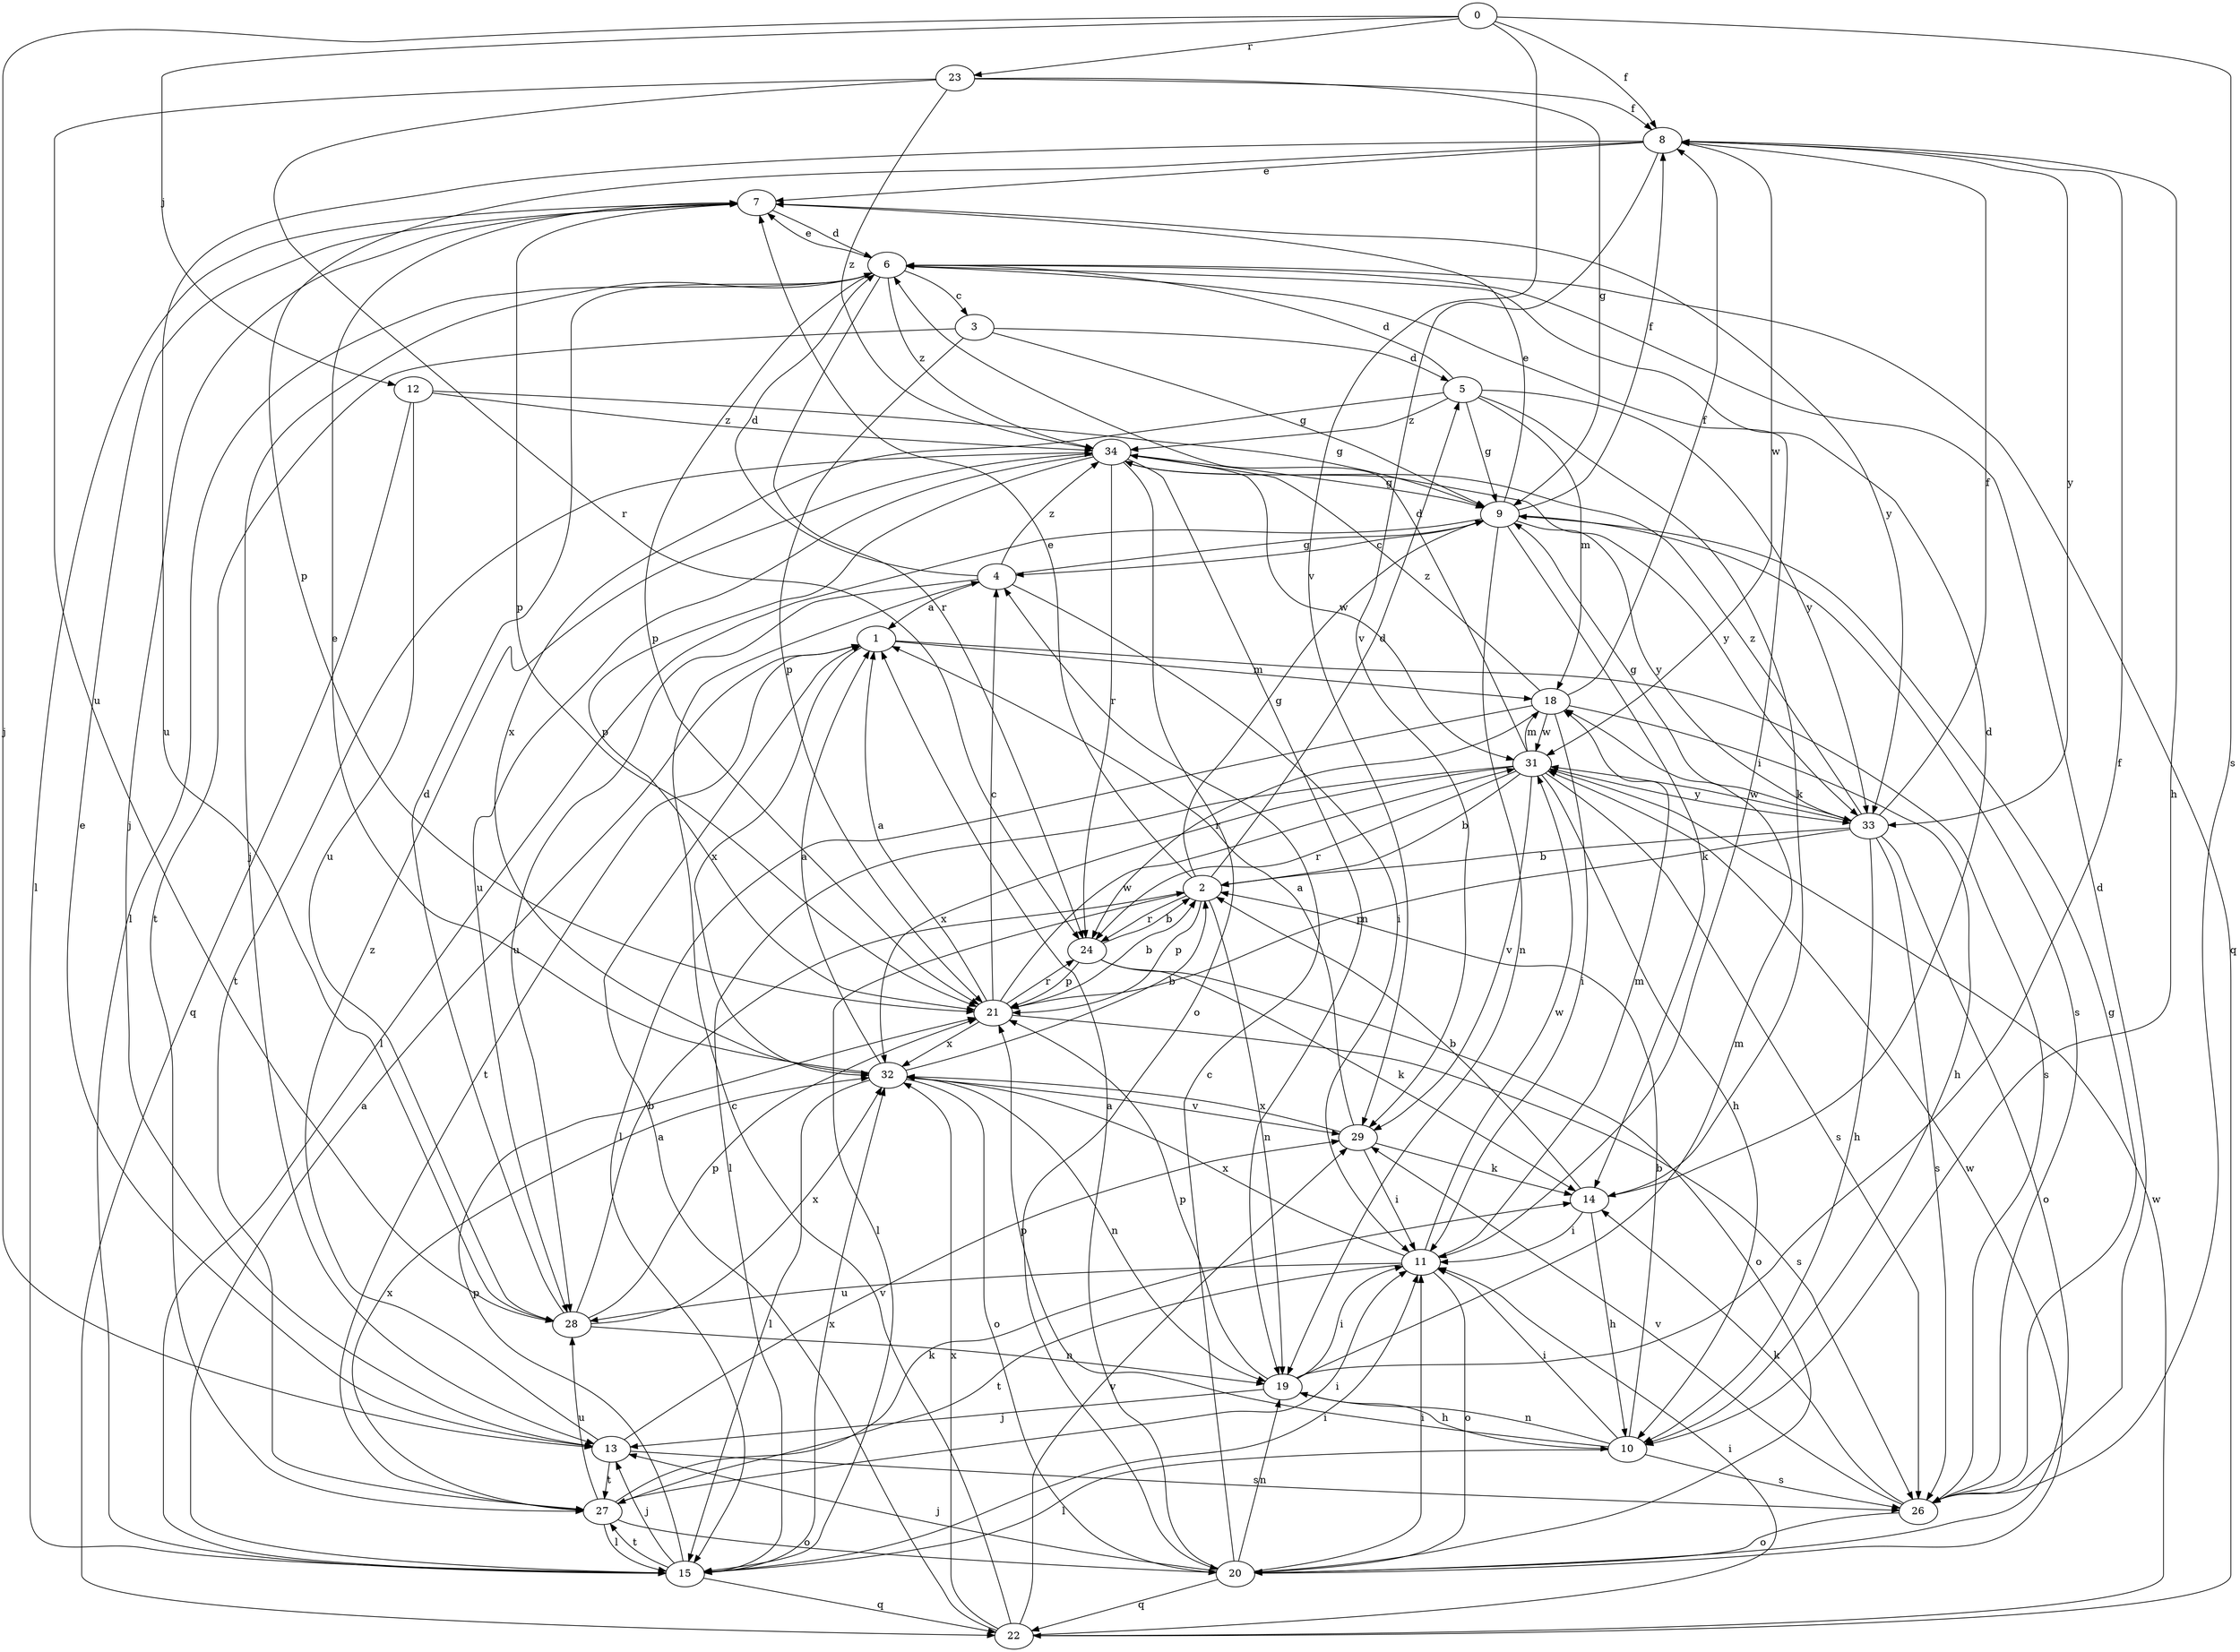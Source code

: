 strict digraph  {
0;
1;
2;
3;
4;
5;
6;
7;
8;
9;
10;
11;
12;
13;
14;
15;
18;
19;
20;
21;
22;
23;
24;
26;
27;
28;
29;
31;
32;
33;
34;
0 -> 8  [label=f];
0 -> 12  [label=j];
0 -> 13  [label=j];
0 -> 23  [label=r];
0 -> 26  [label=s];
0 -> 29  [label=v];
1 -> 18  [label=m];
1 -> 26  [label=s];
1 -> 27  [label=t];
1 -> 32  [label=x];
2 -> 5  [label=d];
2 -> 7  [label=e];
2 -> 9  [label=g];
2 -> 15  [label=l];
2 -> 19  [label=n];
2 -> 21  [label=p];
2 -> 24  [label=r];
3 -> 5  [label=d];
3 -> 9  [label=g];
3 -> 21  [label=p];
3 -> 27  [label=t];
4 -> 1  [label=a];
4 -> 6  [label=d];
4 -> 9  [label=g];
4 -> 11  [label=i];
4 -> 28  [label=u];
4 -> 34  [label=z];
5 -> 6  [label=d];
5 -> 9  [label=g];
5 -> 14  [label=k];
5 -> 18  [label=m];
5 -> 32  [label=x];
5 -> 33  [label=y];
5 -> 34  [label=z];
6 -> 3  [label=c];
6 -> 7  [label=e];
6 -> 11  [label=i];
6 -> 13  [label=j];
6 -> 15  [label=l];
6 -> 21  [label=p];
6 -> 22  [label=q];
6 -> 24  [label=r];
6 -> 34  [label=z];
7 -> 6  [label=d];
7 -> 13  [label=j];
7 -> 15  [label=l];
7 -> 21  [label=p];
7 -> 33  [label=y];
8 -> 7  [label=e];
8 -> 10  [label=h];
8 -> 21  [label=p];
8 -> 28  [label=u];
8 -> 29  [label=v];
8 -> 31  [label=w];
8 -> 33  [label=y];
9 -> 4  [label=c];
9 -> 7  [label=e];
9 -> 8  [label=f];
9 -> 14  [label=k];
9 -> 15  [label=l];
9 -> 19  [label=n];
9 -> 26  [label=s];
9 -> 33  [label=y];
10 -> 2  [label=b];
10 -> 11  [label=i];
10 -> 15  [label=l];
10 -> 19  [label=n];
10 -> 21  [label=p];
10 -> 26  [label=s];
11 -> 18  [label=m];
11 -> 20  [label=o];
11 -> 27  [label=t];
11 -> 28  [label=u];
11 -> 31  [label=w];
11 -> 32  [label=x];
12 -> 9  [label=g];
12 -> 22  [label=q];
12 -> 28  [label=u];
12 -> 34  [label=z];
13 -> 7  [label=e];
13 -> 26  [label=s];
13 -> 27  [label=t];
13 -> 29  [label=v];
13 -> 34  [label=z];
14 -> 2  [label=b];
14 -> 6  [label=d];
14 -> 10  [label=h];
14 -> 11  [label=i];
15 -> 1  [label=a];
15 -> 11  [label=i];
15 -> 13  [label=j];
15 -> 21  [label=p];
15 -> 22  [label=q];
15 -> 27  [label=t];
15 -> 32  [label=x];
18 -> 8  [label=f];
18 -> 10  [label=h];
18 -> 11  [label=i];
18 -> 15  [label=l];
18 -> 24  [label=r];
18 -> 31  [label=w];
18 -> 34  [label=z];
19 -> 8  [label=f];
19 -> 10  [label=h];
19 -> 11  [label=i];
19 -> 13  [label=j];
19 -> 18  [label=m];
19 -> 21  [label=p];
20 -> 1  [label=a];
20 -> 4  [label=c];
20 -> 11  [label=i];
20 -> 13  [label=j];
20 -> 19  [label=n];
20 -> 22  [label=q];
20 -> 31  [label=w];
21 -> 1  [label=a];
21 -> 2  [label=b];
21 -> 4  [label=c];
21 -> 24  [label=r];
21 -> 26  [label=s];
21 -> 31  [label=w];
21 -> 32  [label=x];
22 -> 1  [label=a];
22 -> 4  [label=c];
22 -> 11  [label=i];
22 -> 29  [label=v];
22 -> 31  [label=w];
22 -> 32  [label=x];
23 -> 8  [label=f];
23 -> 9  [label=g];
23 -> 24  [label=r];
23 -> 28  [label=u];
23 -> 34  [label=z];
24 -> 2  [label=b];
24 -> 14  [label=k];
24 -> 20  [label=o];
24 -> 21  [label=p];
26 -> 6  [label=d];
26 -> 9  [label=g];
26 -> 14  [label=k];
26 -> 20  [label=o];
26 -> 29  [label=v];
27 -> 11  [label=i];
27 -> 14  [label=k];
27 -> 15  [label=l];
27 -> 20  [label=o];
27 -> 28  [label=u];
27 -> 32  [label=x];
28 -> 2  [label=b];
28 -> 6  [label=d];
28 -> 19  [label=n];
28 -> 21  [label=p];
28 -> 32  [label=x];
29 -> 1  [label=a];
29 -> 11  [label=i];
29 -> 14  [label=k];
29 -> 32  [label=x];
31 -> 2  [label=b];
31 -> 6  [label=d];
31 -> 10  [label=h];
31 -> 15  [label=l];
31 -> 18  [label=m];
31 -> 24  [label=r];
31 -> 26  [label=s];
31 -> 29  [label=v];
31 -> 32  [label=x];
31 -> 33  [label=y];
32 -> 1  [label=a];
32 -> 2  [label=b];
32 -> 7  [label=e];
32 -> 15  [label=l];
32 -> 19  [label=n];
32 -> 20  [label=o];
32 -> 29  [label=v];
33 -> 2  [label=b];
33 -> 8  [label=f];
33 -> 9  [label=g];
33 -> 10  [label=h];
33 -> 20  [label=o];
33 -> 21  [label=p];
33 -> 26  [label=s];
33 -> 31  [label=w];
33 -> 34  [label=z];
34 -> 9  [label=g];
34 -> 19  [label=n];
34 -> 20  [label=o];
34 -> 21  [label=p];
34 -> 24  [label=r];
34 -> 27  [label=t];
34 -> 28  [label=u];
34 -> 31  [label=w];
34 -> 33  [label=y];
}
